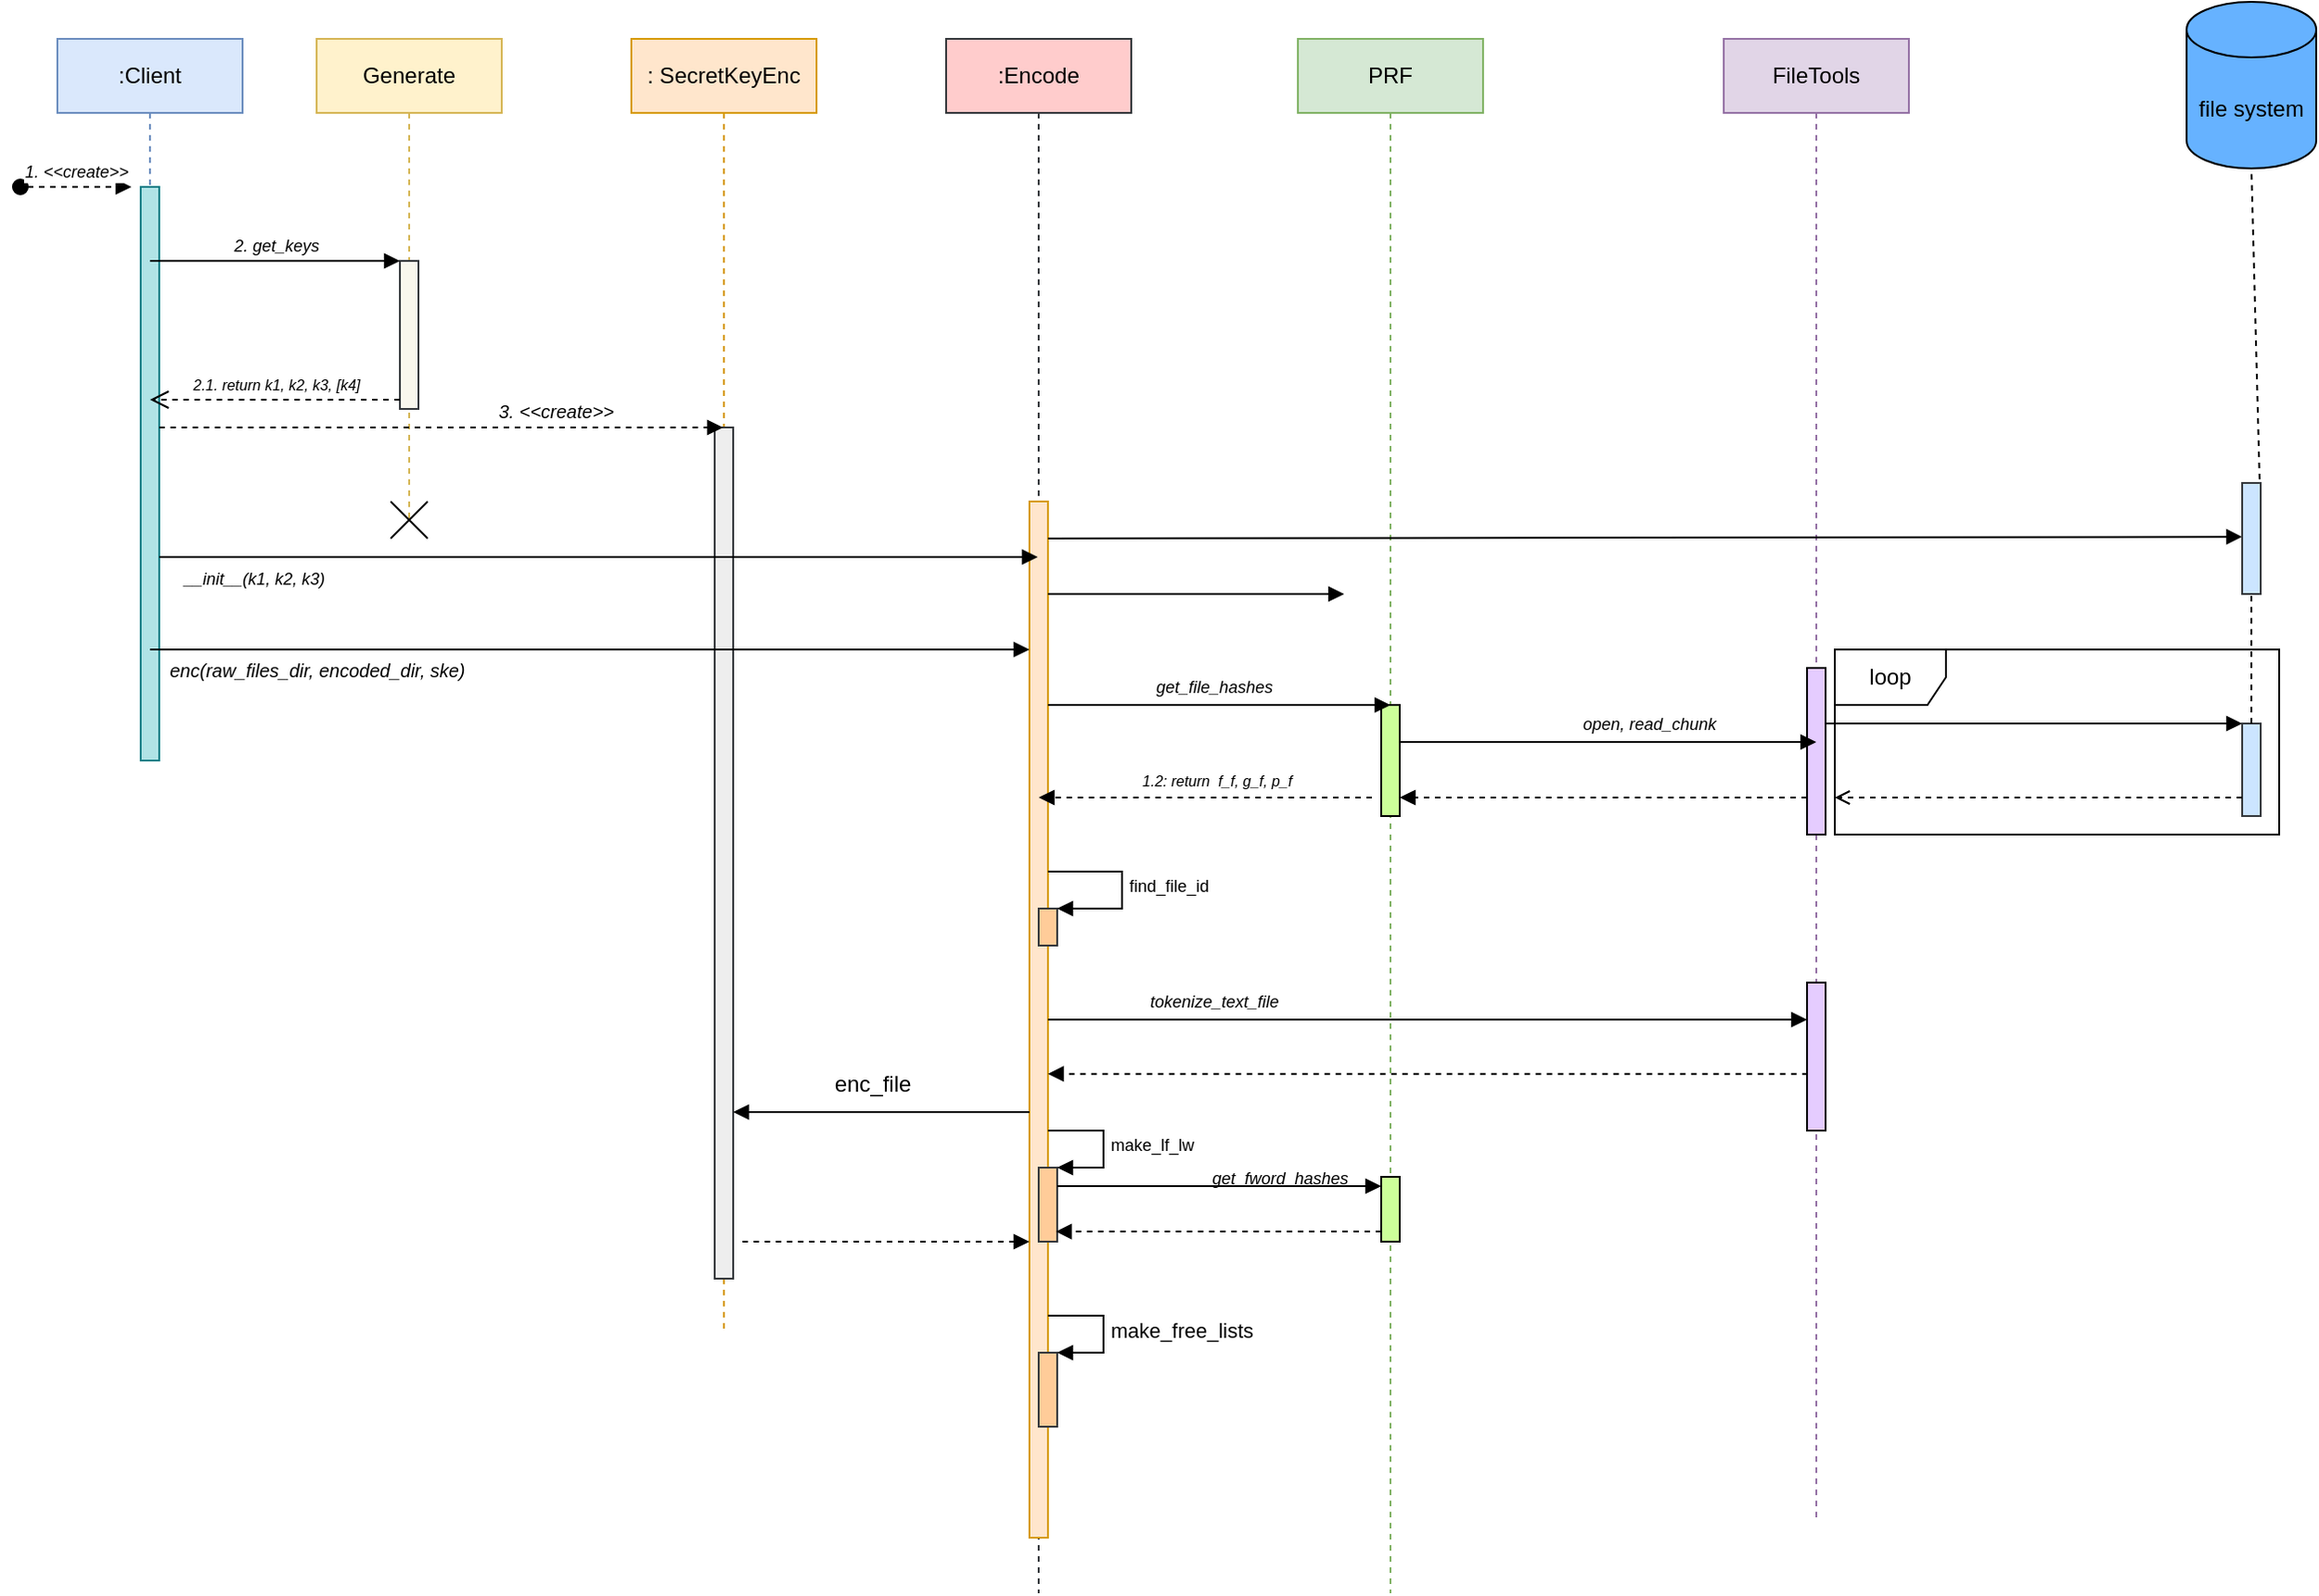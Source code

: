 <mxfile pages="2">
    <diagram id="j_QFnlxjq66Pkcmux0C3" name="encode_SEQUENCE_DIAGRAM">
        <mxGraphModel dx="1076" dy="792" grid="1" gridSize="10" guides="1" tooltips="1" connect="1" arrows="0" fold="1" page="1" pageScale="1" pageWidth="2336" pageHeight="1654" math="0" shadow="0">
            <root>
                <mxCell id="0"/>
                <mxCell id="1" parent="0"/>
                <mxCell id="UXQ8bKzmEw8VLaXMcd9I-1" value="loop" style="shape=umlFrame;whiteSpace=wrap;html=1;" parent="1" vertex="1">
                    <mxGeometry x="1000" y="410" width="240" height="100" as="geometry"/>
                </mxCell>
                <mxCell id="I8YVlJn-_nT1f_S0fezD-1" value=":Client" style="shape=umlLifeline;perimeter=lifelinePerimeter;whiteSpace=wrap;html=1;container=1;dropTarget=0;collapsible=0;recursiveResize=0;outlineConnect=0;portConstraint=eastwest;newEdgeStyle={&quot;edgeStyle&quot;:&quot;elbowEdgeStyle&quot;,&quot;elbow&quot;:&quot;vertical&quot;,&quot;curved&quot;:0,&quot;rounded&quot;:0};fillColor=#dae8fc;strokeColor=#6c8ebf;" parent="1" vertex="1">
                    <mxGeometry x="40" y="80" width="100" height="390" as="geometry"/>
                </mxCell>
                <mxCell id="I8YVlJn-_nT1f_S0fezD-5" value="&lt;i&gt;&lt;font style=&quot;font-size: 9px;&quot;&gt;1. &amp;lt;&amp;lt;create&amp;gt;&amp;gt;&lt;/font&gt;&lt;/i&gt;" style="html=1;verticalAlign=bottom;startArrow=oval;endArrow=block;startSize=8;edgeStyle=elbowEdgeStyle;elbow=vertical;curved=0;rounded=0;dashed=1;" parent="I8YVlJn-_nT1f_S0fezD-1" edge="1">
                    <mxGeometry relative="1" as="geometry">
                        <mxPoint x="-20" y="80" as="sourcePoint"/>
                        <mxPoint x="40" y="80.143" as="targetPoint"/>
                    </mxGeometry>
                </mxCell>
                <mxCell id="I8YVlJn-_nT1f_S0fezD-6" value="" style="html=1;points=[];perimeter=orthogonalPerimeter;outlineConnect=0;targetShapes=umlLifeline;portConstraint=eastwest;newEdgeStyle={&quot;edgeStyle&quot;:&quot;elbowEdgeStyle&quot;,&quot;elbow&quot;:&quot;vertical&quot;,&quot;curved&quot;:0,&quot;rounded&quot;:0};fillColor=#b0e3e6;strokeColor=#0e8088;" parent="I8YVlJn-_nT1f_S0fezD-1" vertex="1">
                    <mxGeometry x="45" y="80" width="10" height="310" as="geometry"/>
                </mxCell>
                <mxCell id="I8YVlJn-_nT1f_S0fezD-11" value="Generate" style="shape=umlLifeline;perimeter=lifelinePerimeter;whiteSpace=wrap;html=1;container=1;dropTarget=0;collapsible=0;recursiveResize=0;outlineConnect=0;portConstraint=eastwest;newEdgeStyle={&quot;edgeStyle&quot;:&quot;elbowEdgeStyle&quot;,&quot;elbow&quot;:&quot;vertical&quot;,&quot;curved&quot;:0,&quot;rounded&quot;:0};fillColor=#fff2cc;strokeColor=#d6b656;" parent="1" vertex="1">
                    <mxGeometry x="180" y="80" width="100" height="260" as="geometry"/>
                </mxCell>
                <mxCell id="I8YVlJn-_nT1f_S0fezD-16" value="" style="html=1;points=[];perimeter=orthogonalPerimeter;outlineConnect=0;targetShapes=umlLifeline;portConstraint=eastwest;newEdgeStyle={&quot;edgeStyle&quot;:&quot;elbowEdgeStyle&quot;,&quot;elbow&quot;:&quot;vertical&quot;,&quot;curved&quot;:0,&quot;rounded&quot;:0};fillColor=#f9f7ed;strokeColor=#36393d;" parent="I8YVlJn-_nT1f_S0fezD-11" vertex="1">
                    <mxGeometry x="45" y="120" width="10" height="80" as="geometry"/>
                </mxCell>
                <mxCell id="I8YVlJn-_nT1f_S0fezD-17" value="&lt;font style=&quot;font-size: 9px;&quot;&gt;&lt;i&gt;2. get_keys&lt;/i&gt;&lt;/font&gt;" style="html=1;verticalAlign=bottom;endArrow=block;edgeStyle=elbowEdgeStyle;elbow=vertical;curved=0;rounded=0;" parent="1" target="I8YVlJn-_nT1f_S0fezD-16" edge="1">
                    <mxGeometry relative="1" as="geometry">
                        <mxPoint x="90" y="200" as="sourcePoint"/>
                    </mxGeometry>
                </mxCell>
                <mxCell id="I8YVlJn-_nT1f_S0fezD-18" value="&lt;i&gt;&lt;font style=&quot;font-size: 8px;&quot;&gt;2.1. return k1, k2, k3, [k4]&lt;/font&gt;&lt;/i&gt;" style="html=1;verticalAlign=bottom;endArrow=open;dashed=1;endSize=8;edgeStyle=elbowEdgeStyle;elbow=vertical;curved=0;rounded=0;" parent="1" source="I8YVlJn-_nT1f_S0fezD-16" edge="1">
                    <mxGeometry relative="1" as="geometry">
                        <mxPoint x="90" y="275" as="targetPoint"/>
                        <Array as="points">
                            <mxPoint x="100" y="275"/>
                        </Array>
                    </mxGeometry>
                </mxCell>
                <mxCell id="I8YVlJn-_nT1f_S0fezD-20" value="&lt;font style=&quot;font-size: 12px;&quot;&gt;: SecretKeyEnc&lt;/font&gt;" style="shape=umlLifeline;perimeter=lifelinePerimeter;whiteSpace=wrap;html=1;container=1;dropTarget=0;collapsible=0;recursiveResize=0;outlineConnect=0;portConstraint=eastwest;newEdgeStyle={&quot;edgeStyle&quot;:&quot;elbowEdgeStyle&quot;,&quot;elbow&quot;:&quot;vertical&quot;,&quot;curved&quot;:0,&quot;rounded&quot;:0};fillColor=#ffe6cc;strokeColor=#d79b00;" parent="1" vertex="1">
                    <mxGeometry x="350" y="80" width="100" height="700" as="geometry"/>
                </mxCell>
                <mxCell id="I8YVlJn-_nT1f_S0fezD-21" value="" style="html=1;points=[];perimeter=orthogonalPerimeter;outlineConnect=0;targetShapes=umlLifeline;portConstraint=eastwest;newEdgeStyle={&quot;edgeStyle&quot;:&quot;elbowEdgeStyle&quot;,&quot;elbow&quot;:&quot;vertical&quot;,&quot;curved&quot;:0,&quot;rounded&quot;:0};fillColor=#eeeeee;strokeColor=#36393d;" parent="I8YVlJn-_nT1f_S0fezD-20" vertex="1">
                    <mxGeometry x="45" y="210" width="10" height="460" as="geometry"/>
                </mxCell>
                <mxCell id="I8YVlJn-_nT1f_S0fezD-23" value="&lt;font size=&quot;1&quot;&gt;&lt;i&gt;3. &amp;lt;&amp;lt;create&amp;gt;&amp;gt;&lt;/i&gt;&lt;/font&gt;" style="html=1;verticalAlign=bottom;endArrow=block;edgeStyle=elbowEdgeStyle;elbow=vertical;curved=0;rounded=0;dashed=1;" parent="1" source="I8YVlJn-_nT1f_S0fezD-6" target="I8YVlJn-_nT1f_S0fezD-20" edge="1">
                    <mxGeometry x="0.403" width="80" relative="1" as="geometry">
                        <mxPoint x="100" y="290" as="sourcePoint"/>
                        <mxPoint x="180" y="290" as="targetPoint"/>
                        <Array as="points">
                            <mxPoint x="100" y="290"/>
                        </Array>
                        <mxPoint as="offset"/>
                    </mxGeometry>
                </mxCell>
                <mxCell id="I8YVlJn-_nT1f_S0fezD-24" value=":Encode" style="shape=umlLifeline;perimeter=lifelinePerimeter;whiteSpace=wrap;html=1;container=1;dropTarget=0;collapsible=0;recursiveResize=0;outlineConnect=0;portConstraint=eastwest;newEdgeStyle={&quot;edgeStyle&quot;:&quot;elbowEdgeStyle&quot;,&quot;elbow&quot;:&quot;vertical&quot;,&quot;curved&quot;:0,&quot;rounded&quot;:0};fillColor=#FFCCCC;strokeColor=#36393d;" parent="1" vertex="1">
                    <mxGeometry x="520" y="80" width="100" height="840" as="geometry"/>
                </mxCell>
                <mxCell id="I8YVlJn-_nT1f_S0fezD-27" value="" style="html=1;points=[];perimeter=orthogonalPerimeter;outlineConnect=0;targetShapes=umlLifeline;portConstraint=eastwest;newEdgeStyle={&quot;edgeStyle&quot;:&quot;elbowEdgeStyle&quot;,&quot;elbow&quot;:&quot;vertical&quot;,&quot;curved&quot;:0,&quot;rounded&quot;:0};fillColor=#ffe6cc;strokeColor=#d79b00;" parent="I8YVlJn-_nT1f_S0fezD-24" vertex="1">
                    <mxGeometry x="45" y="250" width="10" height="560" as="geometry"/>
                </mxCell>
                <mxCell id="I8YVlJn-_nT1f_S0fezD-25" value="&lt;i&gt;&lt;font style=&quot;font-size: 9px;&quot;&gt;__init__(k1, k2, k3)&lt;/font&gt;&lt;/i&gt;" style="html=1;verticalAlign=bottom;endArrow=block;edgeStyle=elbowEdgeStyle;elbow=vertical;curved=0;rounded=0;" parent="1" source="I8YVlJn-_nT1f_S0fezD-6" target="I8YVlJn-_nT1f_S0fezD-24" edge="1">
                    <mxGeometry x="-0.787" y="-20" width="80" relative="1" as="geometry">
                        <mxPoint x="100" y="440" as="sourcePoint"/>
                        <mxPoint x="180" y="440" as="targetPoint"/>
                        <Array as="points">
                            <mxPoint x="210" y="360"/>
                        </Array>
                        <mxPoint as="offset"/>
                    </mxGeometry>
                </mxCell>
                <mxCell id="I8YVlJn-_nT1f_S0fezD-12" value="" style="shape=umlDestroy;dashed=0;targetShapes=umlLifeline;" parent="1" vertex="1">
                    <mxGeometry x="220" y="330" width="20" height="20" as="geometry"/>
                </mxCell>
                <mxCell id="I8YVlJn-_nT1f_S0fezD-28" value="&lt;font size=&quot;1&quot;&gt;&lt;i&gt;enc(raw_files_dir, encoded_dir, ske)&lt;/i&gt;&lt;/font&gt;" style="html=1;verticalAlign=bottom;endArrow=block;edgeStyle=elbowEdgeStyle;elbow=vertical;curved=0;rounded=0;" parent="1" edge="1">
                    <mxGeometry x="-0.621" y="-20" width="80" relative="1" as="geometry">
                        <mxPoint x="90" y="410" as="sourcePoint"/>
                        <mxPoint x="565" y="410" as="targetPoint"/>
                        <Array as="points">
                            <mxPoint x="205" y="410"/>
                        </Array>
                        <mxPoint as="offset"/>
                    </mxGeometry>
                </mxCell>
                <mxCell id="I8YVlJn-_nT1f_S0fezD-29" value="FileTools" style="shape=umlLifeline;perimeter=lifelinePerimeter;whiteSpace=wrap;html=1;container=1;dropTarget=0;collapsible=0;recursiveResize=0;outlineConnect=0;portConstraint=eastwest;newEdgeStyle={&quot;edgeStyle&quot;:&quot;elbowEdgeStyle&quot;,&quot;elbow&quot;:&quot;vertical&quot;,&quot;curved&quot;:0,&quot;rounded&quot;:0};fillColor=#e1d5e7;strokeColor=#9673a6;" parent="1" vertex="1">
                    <mxGeometry x="940" y="80" width="100" height="800" as="geometry"/>
                </mxCell>
                <mxCell id="I8YVlJn-_nT1f_S0fezD-30" value="" style="html=1;points=[];perimeter=orthogonalPerimeter;outlineConnect=0;targetShapes=umlLifeline;portConstraint=eastwest;newEdgeStyle={&quot;edgeStyle&quot;:&quot;elbowEdgeStyle&quot;,&quot;elbow&quot;:&quot;vertical&quot;,&quot;curved&quot;:0,&quot;rounded&quot;:0};fillColor=#E5CCFF;" parent="I8YVlJn-_nT1f_S0fezD-29" vertex="1">
                    <mxGeometry x="45" y="340" width="10" height="90" as="geometry"/>
                </mxCell>
                <mxCell id="I8YVlJn-_nT1f_S0fezD-31" value="PRF" style="shape=umlLifeline;perimeter=lifelinePerimeter;whiteSpace=wrap;html=1;container=1;dropTarget=0;collapsible=0;recursiveResize=0;outlineConnect=0;portConstraint=eastwest;newEdgeStyle={&quot;edgeStyle&quot;:&quot;elbowEdgeStyle&quot;,&quot;elbow&quot;:&quot;vertical&quot;,&quot;curved&quot;:0,&quot;rounded&quot;:0};fillColor=#d5e8d4;strokeColor=#82b366;" parent="1" vertex="1">
                    <mxGeometry x="710" y="80" width="100" height="840" as="geometry"/>
                </mxCell>
                <mxCell id="I8YVlJn-_nT1f_S0fezD-32" value="" style="html=1;points=[];perimeter=orthogonalPerimeter;outlineConnect=0;targetShapes=umlLifeline;portConstraint=eastwest;newEdgeStyle={&quot;edgeStyle&quot;:&quot;elbowEdgeStyle&quot;,&quot;elbow&quot;:&quot;vertical&quot;,&quot;curved&quot;:0,&quot;rounded&quot;:0};fillColor=#CCFF99;" parent="I8YVlJn-_nT1f_S0fezD-31" vertex="1">
                    <mxGeometry x="45" y="360" width="10" height="60" as="geometry"/>
                </mxCell>
                <mxCell id="fRWRyWQBtPgUFVn23K5p-2" value="" style="html=1;verticalAlign=bottom;labelBackgroundColor=none;endArrow=block;endFill=1;entryX=0.5;entryY=0;entryDx=0;entryDy=0;entryPerimeter=0;" parent="1" source="I8YVlJn-_nT1f_S0fezD-27" target="I8YVlJn-_nT1f_S0fezD-32" edge="1">
                    <mxGeometry width="160" relative="1" as="geometry">
                        <mxPoint x="580" y="440" as="sourcePoint"/>
                        <mxPoint x="740" y="440" as="targetPoint"/>
                        <Array as="points">
                            <mxPoint x="590" y="440"/>
                            <mxPoint x="740" y="440"/>
                        </Array>
                    </mxGeometry>
                </mxCell>
                <mxCell id="fRWRyWQBtPgUFVn23K5p-5" value="get_file_hashes" style="text;align=center;verticalAlign=middle;dashed=0;fontSize=9;fontStyle=2" parent="1" vertex="1">
                    <mxGeometry x="595" y="410" width="140" height="40" as="geometry"/>
                </mxCell>
                <mxCell id="fRWRyWQBtPgUFVn23K5p-6" value="" style="html=1;points=[];perimeter=orthogonalPerimeter;fontSize=9;fillColor=#ffcc99;strokeColor=#36393d;" parent="1" vertex="1">
                    <mxGeometry x="570" y="550" width="10" height="20" as="geometry"/>
                </mxCell>
                <mxCell id="fRWRyWQBtPgUFVn23K5p-7" value="find_file_id" style="edgeStyle=orthogonalEdgeStyle;html=1;align=left;spacingLeft=2;endArrow=block;rounded=0;entryX=1;entryY=0;fontSize=9;" parent="1" source="I8YVlJn-_nT1f_S0fezD-27" target="fRWRyWQBtPgUFVn23K5p-6" edge="1">
                    <mxGeometry relative="1" as="geometry">
                        <mxPoint x="580" y="530" as="sourcePoint"/>
                        <Array as="points">
                            <mxPoint x="615" y="530"/>
                            <mxPoint x="615" y="550"/>
                        </Array>
                    </mxGeometry>
                </mxCell>
                <mxCell id="fRWRyWQBtPgUFVn23K5p-9" value="" style="html=1;points=[];perimeter=orthogonalPerimeter;fontSize=9;fillColor=#ffcc99;strokeColor=#36393d;" parent="1" vertex="1">
                    <mxGeometry x="570" y="690" width="10" height="40" as="geometry"/>
                </mxCell>
                <mxCell id="fRWRyWQBtPgUFVn23K5p-10" value="make_lf_lw" style="edgeStyle=orthogonalEdgeStyle;html=1;align=left;spacingLeft=2;endArrow=block;rounded=0;entryX=1;entryY=0;fontSize=9;" parent="1" target="fRWRyWQBtPgUFVn23K5p-9" edge="1">
                    <mxGeometry relative="1" as="geometry">
                        <mxPoint x="575" y="670" as="sourcePoint"/>
                        <Array as="points">
                            <mxPoint x="605" y="670"/>
                        </Array>
                    </mxGeometry>
                </mxCell>
                <mxCell id="UXQ8bKzmEw8VLaXMcd9I-2" value="&lt;font style=&quot;font-size: 12px;&quot;&gt;file system&lt;/font&gt;" style="shape=cylinder3;whiteSpace=wrap;html=1;boundedLbl=1;backgroundOutline=1;size=15;fillColor=#66B2FF;" parent="1" vertex="1">
                    <mxGeometry x="1190" y="60" width="70" height="90" as="geometry"/>
                </mxCell>
                <mxCell id="UXQ8bKzmEw8VLaXMcd9I-3" value="" style="html=1;verticalAlign=bottom;labelBackgroundColor=none;endArrow=block;endFill=1;" parent="1" source="I8YVlJn-_nT1f_S0fezD-30" edge="1">
                    <mxGeometry width="160" relative="1" as="geometry">
                        <mxPoint x="1000" y="450" as="sourcePoint"/>
                        <mxPoint x="1220" y="450" as="targetPoint"/>
                    </mxGeometry>
                </mxCell>
                <mxCell id="UXQ8bKzmEw8VLaXMcd9I-5" value="" style="endArrow=none;dashed=1;html=1;fontSize=12;entryX=0.5;entryY=1;entryDx=0;entryDy=0;entryPerimeter=0;exitX=0.942;exitY=-0.033;exitDx=0;exitDy=0;exitPerimeter=0;startArrow=none;" parent="1" source="5Y4sexQ9BCHgkgQQ5pdm-4" target="UXQ8bKzmEw8VLaXMcd9I-2" edge="1">
                    <mxGeometry width="50" height="50" relative="1" as="geometry">
                        <mxPoint x="1226.4" y="336.71" as="sourcePoint"/>
                        <mxPoint x="970" y="250" as="targetPoint"/>
                        <Array as="points"/>
                    </mxGeometry>
                </mxCell>
                <mxCell id="UXQ8bKzmEw8VLaXMcd9I-7" value="" style="html=1;points=[];perimeter=orthogonalPerimeter;outlineConnect=0;targetShapes=umlLifeline;portConstraint=eastwest;newEdgeStyle={&quot;edgeStyle&quot;:&quot;elbowEdgeStyle&quot;,&quot;elbow&quot;:&quot;vertical&quot;,&quot;curved&quot;:0,&quot;rounded&quot;:0};fillColor=#cce5ff;strokeColor=#36393d;" parent="1" vertex="1">
                    <mxGeometry x="1220" y="450" width="10" height="50" as="geometry"/>
                </mxCell>
                <mxCell id="UXQ8bKzmEw8VLaXMcd9I-9" value="" style="html=1;verticalAlign=bottom;labelBackgroundColor=none;endArrow=open;endFill=0;dashed=1;fontSize=12;" parent="1" source="UXQ8bKzmEw8VLaXMcd9I-7" edge="1">
                    <mxGeometry width="160" relative="1" as="geometry">
                        <mxPoint x="1160" y="490" as="sourcePoint"/>
                        <mxPoint x="1000" y="490" as="targetPoint"/>
                    </mxGeometry>
                </mxCell>
                <mxCell id="UXQ8bKzmEw8VLaXMcd9I-10" value="" style="html=1;verticalAlign=bottom;labelBackgroundColor=none;endArrow=block;endFill=1;" parent="1" edge="1">
                    <mxGeometry width="160" relative="1" as="geometry">
                        <mxPoint x="765" y="460" as="sourcePoint"/>
                        <mxPoint x="990" y="460" as="targetPoint"/>
                    </mxGeometry>
                </mxCell>
                <mxCell id="UXQ8bKzmEw8VLaXMcd9I-11" value="open, read_chunk" style="text;align=center;verticalAlign=middle;dashed=0;fontSize=9;fontStyle=2" parent="1" vertex="1">
                    <mxGeometry x="830" y="430" width="140" height="40" as="geometry"/>
                </mxCell>
                <mxCell id="UXQ8bKzmEw8VLaXMcd9I-12" value="" style="html=1;points=[];perimeter=orthogonalPerimeter;fontSize=12;fillColor=#E5CCFF;" parent="1" vertex="1">
                    <mxGeometry x="985" y="590" width="10" height="80" as="geometry"/>
                </mxCell>
                <mxCell id="UXQ8bKzmEw8VLaXMcd9I-13" value="" style="html=1;verticalAlign=bottom;labelBackgroundColor=none;endArrow=block;endFill=1;" parent="1" target="UXQ8bKzmEw8VLaXMcd9I-12" edge="1">
                    <mxGeometry width="160" relative="1" as="geometry">
                        <mxPoint x="575" y="610" as="sourcePoint"/>
                        <mxPoint x="755" y="610" as="targetPoint"/>
                    </mxGeometry>
                </mxCell>
                <mxCell id="UXQ8bKzmEw8VLaXMcd9I-14" value="tokenize_text_file" style="text;align=center;verticalAlign=middle;dashed=0;fontSize=9;fontStyle=2" parent="1" vertex="1">
                    <mxGeometry x="595" y="580" width="140" height="40" as="geometry"/>
                </mxCell>
                <mxCell id="UXQ8bKzmEw8VLaXMcd9I-15" value="" style="html=1;verticalAlign=bottom;labelBackgroundColor=none;endArrow=block;endFill=1;dashed=1;fontSize=12;" parent="1" source="I8YVlJn-_nT1f_S0fezD-30" edge="1">
                    <mxGeometry width="160" relative="1" as="geometry">
                        <mxPoint x="980" y="490" as="sourcePoint"/>
                        <mxPoint x="765" y="490" as="targetPoint"/>
                    </mxGeometry>
                </mxCell>
                <mxCell id="UXQ8bKzmEw8VLaXMcd9I-17" value="" style="html=1;verticalAlign=bottom;labelBackgroundColor=none;endArrow=block;endFill=1;dashed=1;fontSize=12;" parent="1" edge="1">
                    <mxGeometry width="160" relative="1" as="geometry">
                        <mxPoint x="750" y="490" as="sourcePoint"/>
                        <mxPoint x="570" y="490" as="targetPoint"/>
                    </mxGeometry>
                </mxCell>
                <mxCell id="UXQ8bKzmEw8VLaXMcd9I-18" value="&lt;i style=&quot;border-color: var(--border-color); font-size: 11px;&quot;&gt;&lt;font style=&quot;border-color: var(--border-color); font-size: 8px;&quot;&gt;1.2: return&amp;nbsp; f_f, g_f, p_f&lt;/font&gt;&lt;/i&gt;" style="edgeLabel;html=1;align=center;verticalAlign=middle;resizable=0;points=[];fontSize=12;" parent="UXQ8bKzmEw8VLaXMcd9I-17" vertex="1" connectable="0">
                    <mxGeometry x="0.085" y="-1" relative="1" as="geometry">
                        <mxPoint x="13" y="-9" as="offset"/>
                    </mxGeometry>
                </mxCell>
                <mxCell id="UXQ8bKzmEw8VLaXMcd9I-20" value="" style="html=1;verticalAlign=bottom;labelBackgroundColor=none;endArrow=block;endFill=1;dashed=1;fontSize=12;exitX=0.036;exitY=0.617;exitDx=0;exitDy=0;exitPerimeter=0;" parent="1" source="UXQ8bKzmEw8VLaXMcd9I-12" target="I8YVlJn-_nT1f_S0fezD-27" edge="1">
                    <mxGeometry width="160" relative="1" as="geometry">
                        <mxPoint x="880" y="630" as="sourcePoint"/>
                        <mxPoint x="580" y="639" as="targetPoint"/>
                    </mxGeometry>
                </mxCell>
                <mxCell id="UXQ8bKzmEw8VLaXMcd9I-21" value="" style="html=1;verticalAlign=bottom;labelBackgroundColor=none;endArrow=block;endFill=1;fontSize=12;" parent="1" source="I8YVlJn-_nT1f_S0fezD-27" target="I8YVlJn-_nT1f_S0fezD-21" edge="1">
                    <mxGeometry width="160" relative="1" as="geometry">
                        <mxPoint x="560" y="700" as="sourcePoint"/>
                        <mxPoint x="410" y="700" as="targetPoint"/>
                        <Array as="points">
                            <mxPoint x="480" y="660"/>
                        </Array>
                    </mxGeometry>
                </mxCell>
                <mxCell id="UXQ8bKzmEw8VLaXMcd9I-22" value="" style="html=1;verticalAlign=bottom;labelBackgroundColor=none;endArrow=block;endFill=1;dashed=1;fontSize=12;" parent="1" target="I8YVlJn-_nT1f_S0fezD-27" edge="1">
                    <mxGeometry width="160" relative="1" as="geometry">
                        <mxPoint x="410" y="730" as="sourcePoint"/>
                        <mxPoint x="560" y="730" as="targetPoint"/>
                    </mxGeometry>
                </mxCell>
                <mxCell id="UXQ8bKzmEw8VLaXMcd9I-23" value="enc_file" style="text;html=1;align=center;verticalAlign=middle;resizable=0;points=[];autosize=1;strokeColor=none;fillColor=none;fontSize=12;" parent="1" vertex="1">
                    <mxGeometry x="450" y="630" width="60" height="30" as="geometry"/>
                </mxCell>
                <mxCell id="UXQ8bKzmEw8VLaXMcd9I-24" value="" style="html=1;points=[];perimeter=orthogonalPerimeter;outlineConnect=0;targetShapes=umlLifeline;portConstraint=eastwest;newEdgeStyle={&quot;edgeStyle&quot;:&quot;elbowEdgeStyle&quot;,&quot;elbow&quot;:&quot;vertical&quot;,&quot;curved&quot;:0,&quot;rounded&quot;:0};fillColor=#CCFF99;" parent="1" vertex="1">
                    <mxGeometry x="755" y="695" width="10" height="35" as="geometry"/>
                </mxCell>
                <mxCell id="UXQ8bKzmEw8VLaXMcd9I-25" value="" style="html=1;verticalAlign=bottom;labelBackgroundColor=none;endArrow=block;endFill=1;fontSize=12;" parent="1" target="UXQ8bKzmEw8VLaXMcd9I-24" edge="1">
                    <mxGeometry width="160" relative="1" as="geometry">
                        <mxPoint x="580" y="700" as="sourcePoint"/>
                        <mxPoint x="750" y="700" as="targetPoint"/>
                    </mxGeometry>
                </mxCell>
                <mxCell id="UXQ8bKzmEw8VLaXMcd9I-26" value="" style="html=1;verticalAlign=bottom;labelBackgroundColor=none;endArrow=block;endFill=1;dashed=1;fontSize=12;entryX=0.926;entryY=0.863;entryDx=0;entryDy=0;entryPerimeter=0;" parent="1" source="UXQ8bKzmEw8VLaXMcd9I-24" target="fRWRyWQBtPgUFVn23K5p-9" edge="1">
                    <mxGeometry width="160" relative="1" as="geometry">
                        <mxPoint x="750" y="725" as="sourcePoint"/>
                        <mxPoint x="585" y="724.52" as="targetPoint"/>
                    </mxGeometry>
                </mxCell>
                <mxCell id="UXQ8bKzmEw8VLaXMcd9I-27" value="&lt;span style=&quot;font-size: 9px; font-style: italic;&quot;&gt;get_fword_hashes&lt;/span&gt;" style="text;html=1;align=center;verticalAlign=middle;resizable=0;points=[];autosize=1;strokeColor=none;fillColor=none;fontSize=12;" parent="1" vertex="1">
                    <mxGeometry x="650" y="680" width="100" height="30" as="geometry"/>
                </mxCell>
                <mxCell id="5Y4sexQ9BCHgkgQQ5pdm-2" value="" style="html=1;verticalAlign=bottom;labelBackgroundColor=none;endArrow=block;endFill=1;fontSize=12;" parent="1" edge="1">
                    <mxGeometry width="160" relative="1" as="geometry">
                        <mxPoint x="575" y="380" as="sourcePoint"/>
                        <mxPoint x="735" y="380" as="targetPoint"/>
                    </mxGeometry>
                </mxCell>
                <mxCell id="5Y4sexQ9BCHgkgQQ5pdm-3" value="" style="html=1;verticalAlign=bottom;labelBackgroundColor=none;endArrow=block;endFill=1;fontSize=12;entryX=-0.001;entryY=0.485;entryDx=0;entryDy=0;entryPerimeter=0;" parent="1" target="5Y4sexQ9BCHgkgQQ5pdm-4" edge="1">
                    <mxGeometry width="160" relative="1" as="geometry">
                        <mxPoint x="575" y="350" as="sourcePoint"/>
                        <mxPoint x="1210" y="350" as="targetPoint"/>
                    </mxGeometry>
                </mxCell>
                <mxCell id="5Y4sexQ9BCHgkgQQ5pdm-5" value="" style="endArrow=none;dashed=1;html=1;fontSize=12;entryX=0.5;entryY=1;entryDx=0;entryDy=0;entryPerimeter=0;" parent="1" source="UXQ8bKzmEw8VLaXMcd9I-7" target="5Y4sexQ9BCHgkgQQ5pdm-4" edge="1">
                    <mxGeometry width="50" height="50" relative="1" as="geometry">
                        <mxPoint x="1226.08" y="406.7" as="sourcePoint"/>
                        <mxPoint x="1225.0" y="150" as="targetPoint"/>
                        <Array as="points"/>
                    </mxGeometry>
                </mxCell>
                <mxCell id="5Y4sexQ9BCHgkgQQ5pdm-4" value="" style="html=1;points=[];perimeter=orthogonalPerimeter;fontSize=12;fillColor=#cce5ff;strokeColor=#36393d;" parent="1" vertex="1">
                    <mxGeometry x="1220" y="320" width="10" height="60" as="geometry"/>
                </mxCell>
                <mxCell id="2" value="" style="html=1;points=[];perimeter=orthogonalPerimeter;fillColor=#ffcc99;strokeColor=#36393d;" parent="1" vertex="1">
                    <mxGeometry x="570" y="790" width="10" height="40" as="geometry"/>
                </mxCell>
                <mxCell id="3" value="make_free_lists" style="edgeStyle=orthogonalEdgeStyle;html=1;align=left;spacingLeft=2;endArrow=block;rounded=0;entryX=1;entryY=0;" parent="1" target="2" edge="1">
                    <mxGeometry relative="1" as="geometry">
                        <mxPoint x="575" y="770" as="sourcePoint"/>
                        <Array as="points">
                            <mxPoint x="605" y="770"/>
                        </Array>
                    </mxGeometry>
                </mxCell>
            </root>
        </mxGraphModel>
    </diagram>
    <diagram id="Vvim7C4IXIFKJzJEcARx" name="make_lists_FLOWCHART">
        <mxGraphModel dx="1177" dy="792" grid="1" gridSize="10" guides="1" tooltips="1" connect="1" arrows="1" fold="1" page="1" pageScale="1" pageWidth="1200" pageHeight="1600" math="0" shadow="0">
            <root>
                <mxCell id="0"/>
                <mxCell id="1" parent="0"/>
                <mxCell id="3_6TO_UbCTpsJgmlknuo-1" value="" style="edgeStyle=none;html=1;fontFamily=Courier New;" parent="1" source="cF-iXFEqOOgUbIHLr9CE-1" target="cF-iXFEqOOgUbIHLr9CE-41" edge="1">
                    <mxGeometry relative="1" as="geometry"/>
                </mxCell>
                <mxCell id="cF-iXFEqOOgUbIHLr9CE-1" value="Enter" style="ellipse;whiteSpace=wrap;fillColor=#f5f5f5;strokeColor=#666666;fontFamily=Courier New;fontSize=11;fontColor=#333333;" parent="1" vertex="1">
                    <mxGeometry x="570" y="50" width="80" height="80" as="geometry"/>
                </mxCell>
                <mxCell id="cF-iXFEqOOgUbIHLr9CE-15" value="" style="edgeStyle=none;fillColor=#ffe6cc;strokeColor=#000000;fontFamily=Courier New;fontSize=11;exitX=0.5;exitY=1;exitDx=0;exitDy=0;" parent="1" source="cF-iXFEqOOgUbIHLr9CE-38" target="cF-iXFEqOOgUbIHLr9CE-6" edge="1">
                    <mxGeometry relative="1" as="geometry">
                        <mxPoint x="610" y="360" as="sourcePoint"/>
                    </mxGeometry>
                </mxCell>
                <mxCell id="cF-iXFEqOOgUbIHLr9CE-20" value="" style="edgeStyle=none;entryX=0.484;entryY=-0.023;entryDx=0;entryDy=0;fillColor=#ffe6cc;strokeColor=#000000;fontFamily=Courier New;fontSize=11;entryPerimeter=0;" parent="1" source="cF-iXFEqOOgUbIHLr9CE-6" target="cF-iXFEqOOgUbIHLr9CE-9" edge="1">
                    <mxGeometry relative="1" as="geometry">
                        <mxPoint x="430" y="570" as="targetPoint"/>
                        <Array as="points">
                            <mxPoint x="430" y="535"/>
                        </Array>
                    </mxGeometry>
                </mxCell>
                <mxCell id="cF-iXFEqOOgUbIHLr9CE-24" value="" style="edgeStyle=none;entryX=0.5;entryY=0;entryDx=0;entryDy=0;fillColor=#ffe6cc;strokeColor=#000000;fontFamily=Courier New;fontSize=11;" parent="1" source="cF-iXFEqOOgUbIHLr9CE-6" target="cF-iXFEqOOgUbIHLr9CE-8" edge="1">
                    <mxGeometry relative="1" as="geometry">
                        <mxPoint x="790" y="560" as="targetPoint"/>
                        <Array as="points">
                            <mxPoint x="790" y="535"/>
                        </Array>
                    </mxGeometry>
                </mxCell>
                <mxCell id="cF-iXFEqOOgUbIHLr9CE-29" value="" style="edgeStyle=none;fillColor=#ffe6cc;strokeColor=#000000;fontFamily=Courier New;fontSize=11;" parent="1" source="cF-iXFEqOOgUbIHLr9CE-7" target="cF-iXFEqOOgUbIHLr9CE-10" edge="1">
                    <mxGeometry relative="1" as="geometry"/>
                </mxCell>
                <mxCell id="cF-iXFEqOOgUbIHLr9CE-7" value="" style="rounded=1;whiteSpace=wrap;fillColor=#ffe6cc;strokeColor=#d79b00;fontFamily=Courier New;fontSize=11;fontColor=#666600;" parent="1" vertex="1">
                    <mxGeometry x="535" y="660" width="150" height="80" as="geometry"/>
                </mxCell>
                <mxCell id="cF-iXFEqOOgUbIHLr9CE-8" value="" style="rounded=1;whiteSpace=wrap;fillColor=#ffe6cc;strokeColor=#d79b00;fontFamily=Courier New;fontSize=11;fontColor=#3399FF;" parent="1" vertex="1">
                    <mxGeometry x="720" y="590" width="140" height="60" as="geometry"/>
                </mxCell>
                <mxCell id="cF-iXFEqOOgUbIHLr9CE-27" value="" style="edgeStyle=none;entryX=0;entryY=0.5;entryDx=0;entryDy=0;fillColor=#ffe6cc;strokeColor=#000000;fontFamily=Courier New;fontSize=11;" parent="1" source="cF-iXFEqOOgUbIHLr9CE-9" target="cF-iXFEqOOgUbIHLr9CE-7" edge="1">
                    <mxGeometry relative="1" as="geometry">
                        <mxPoint x="530" y="700" as="targetPoint"/>
                        <Array as="points">
                            <mxPoint x="430" y="700"/>
                        </Array>
                    </mxGeometry>
                </mxCell>
                <mxCell id="cF-iXFEqOOgUbIHLr9CE-9" value="" style="rounded=1;whiteSpace=wrap;fillColor=#ffe6cc;strokeColor=#d79b00;fontFamily=Courier New;fontSize=11;" parent="1" vertex="1">
                    <mxGeometry x="350" y="575" width="165" height="110" as="geometry"/>
                </mxCell>
                <mxCell id="cF-iXFEqOOgUbIHLr9CE-30" value="" style="edgeStyle=none;fillColor=#ffe6cc;strokeColor=#000000;fontFamily=Courier New;fontSize=11;" parent="1" source="cF-iXFEqOOgUbIHLr9CE-10" target="cF-iXFEqOOgUbIHLr9CE-11" edge="1">
                    <mxGeometry relative="1" as="geometry"/>
                </mxCell>
                <mxCell id="cF-iXFEqOOgUbIHLr9CE-10" value="" style="rounded=1;whiteSpace=wrap;fillColor=#ffe6cc;strokeColor=#d79b00;fontFamily=Courier New;fontSize=11;fontColor=#994C00;" parent="1" vertex="1">
                    <mxGeometry x="550" y="770" width="120" height="60" as="geometry"/>
                </mxCell>
                <mxCell id="cF-iXFEqOOgUbIHLr9CE-31" value="" style="edgeStyle=none;fillColor=#ffe6cc;strokeColor=#000000;fontFamily=Courier New;fontSize=11;" parent="1" source="cF-iXFEqOOgUbIHLr9CE-11" target="cF-iXFEqOOgUbIHLr9CE-13" edge="1">
                    <mxGeometry relative="1" as="geometry"/>
                </mxCell>
                <mxCell id="3_6TO_UbCTpsJgmlknuo-13" value="" style="edgeStyle=none;html=1;strokeColor=#000000;fontColor=#000000;exitX=0.979;exitY=0.51;exitDx=0;exitDy=0;exitPerimeter=0;entryX=0.997;entryY=0.108;entryDx=0;entryDy=0;entryPerimeter=0;fontFamily=Courier New;" parent="1" source="cF-iXFEqOOgUbIHLr9CE-11" target="cF-iXFEqOOgUbIHLr9CE-12" edge="1">
                    <mxGeometry relative="1" as="geometry">
                        <mxPoint x="820" y="1200" as="targetPoint"/>
                        <Array as="points">
                            <mxPoint x="730" y="930"/>
                            <mxPoint x="730" y="1176"/>
                        </Array>
                    </mxGeometry>
                </mxCell>
                <mxCell id="cF-iXFEqOOgUbIHLr9CE-11" value="" style="rhombus;whiteSpace=wrap;fillColor=#fff2cc;strokeColor=#d6b656;fontFamily=Courier New;fontSize=11;" parent="1" vertex="1">
                    <mxGeometry x="530" y="890" width="160" height="80" as="geometry"/>
                </mxCell>
                <mxCell id="3_6TO_UbCTpsJgmlknuo-17" value="" style="edgeStyle=none;html=1;strokeColor=#000000;fontColor=#000000;fontFamily=Courier New;" parent="1" source="cF-iXFEqOOgUbIHLr9CE-12" target="3_6TO_UbCTpsJgmlknuo-16" edge="1">
                    <mxGeometry relative="1" as="geometry"/>
                </mxCell>
                <mxCell id="cF-iXFEqOOgUbIHLr9CE-12" value="" style="rounded=1;whiteSpace=wrap;fillColor=#ffe6cc;strokeColor=#d79b00;fontFamily=Courier New;fontSize=11;" parent="1" vertex="1">
                    <mxGeometry x="525" y="1170" width="170" height="50" as="geometry"/>
                </mxCell>
                <mxCell id="cF-iXFEqOOgUbIHLr9CE-32" value="" style="edgeStyle=none;fillColor=#ffe6cc;strokeColor=#000000;fontFamily=Courier New;fontSize=11;" parent="1" source="cF-iXFEqOOgUbIHLr9CE-13" target="cF-iXFEqOOgUbIHLr9CE-12" edge="1">
                    <mxGeometry relative="1" as="geometry"/>
                </mxCell>
                <mxCell id="cF-iXFEqOOgUbIHLr9CE-13" value="" style="rounded=1;whiteSpace=wrap;fillColor=#ffe6cc;strokeColor=#d79b00;fontFamily=Courier New;fontSize=11;" parent="1" vertex="1">
                    <mxGeometry x="520" y="1030" width="172.5" height="100" as="geometry"/>
                </mxCell>
                <mxCell id="cF-iXFEqOOgUbIHLr9CE-28" value="" style="edgeStyle=none;entryX=1;entryY=0.5;entryDx=0;entryDy=0;exitX=0.5;exitY=1;exitDx=0;exitDy=0;fillColor=#ffe6cc;strokeColor=#000000;fontFamily=Courier New;fontSize=11;" parent="1" source="cF-iXFEqOOgUbIHLr9CE-8" target="cF-iXFEqOOgUbIHLr9CE-7" edge="1">
                    <mxGeometry relative="1" as="geometry">
                        <mxPoint x="760" y="660" as="sourcePoint"/>
                        <mxPoint x="880" y="720" as="targetPoint"/>
                        <Array as="points">
                            <mxPoint x="790" y="700"/>
                        </Array>
                    </mxGeometry>
                </mxCell>
                <mxCell id="cF-iXFEqOOgUbIHLr9CE-6" value="" style="rhombus;whiteSpace=wrap;fillColor=#fff2cc;strokeColor=#d6b656;fontFamily=Courier New;fontSize=11;" parent="1" vertex="1">
                    <mxGeometry x="550" y="480" width="120" height="110" as="geometry"/>
                </mxCell>
                <mxCell id="cF-iXFEqOOgUbIHLr9CE-36" value="Token was seen before?" style="text;strokeColor=none;fillColor=none;align=center;verticalAlign=middle;whiteSpace=wrap;rounded=0;fontFamily=Courier New;fontSize=11;" parent="1" vertex="1">
                    <mxGeometry x="572.5" y="514.375" width="75" height="41.25" as="geometry"/>
                </mxCell>
                <mxCell id="cF-iXFEqOOgUbIHLr9CE-38" value="" style="rounded=1;whiteSpace=wrap;html=1;fontFamily=Courier New;fontSize=11;fillColor=#ffe6cc;strokeColor=#d79b00;" parent="1" vertex="1">
                    <mxGeometry x="500" y="290" width="220" height="110" as="geometry"/>
                </mxCell>
                <mxCell id="cF-iXFEqOOgUbIHLr9CE-39" value="&lt;font color=&quot;#3399ff&quot;&gt;next_s_addr&lt;/font&gt; = &lt;b&gt;zero&lt;/b&gt;&lt;br&gt;&lt;font color=&quot;#3399ff&quot;&gt;next_d_addr&lt;/font&gt; := &lt;b&gt;zero&lt;/b&gt;" style="text;html=1;strokeColor=none;fillColor=none;align=center;verticalAlign=middle;whiteSpace=wrap;rounded=0;fontFamily=Courier New;fontSize=11;fontColor=none;" parent="1" vertex="1">
                    <mxGeometry x="725" y="600" width="130" height="40" as="geometry"/>
                </mxCell>
                <mxCell id="cF-iXFEqOOgUbIHLr9CE-40" value="extract &lt;font color=&quot;#3399ff&quot;&gt;next_s_addr&lt;/font&gt; and &lt;font color=&quot;#3399ff&quot;&gt;next_d_addr&lt;/font&gt; by retrieving relavent lw head at search_table under search key f_w" style="text;html=1;strokeColor=none;fillColor=none;align=center;verticalAlign=middle;whiteSpace=wrap;rounded=0;fontFamily=Courier New;fontSize=11;fontColor=none;" parent="1" vertex="1">
                    <mxGeometry x="365" y="610" width="130" height="40" as="geometry"/>
                </mxCell>
                <mxCell id="3_6TO_UbCTpsJgmlknuo-2" value="" style="edgeStyle=none;html=1;fontFamily=Courier New;" parent="1" source="cF-iXFEqOOgUbIHLr9CE-41" edge="1">
                    <mxGeometry relative="1" as="geometry">
                        <mxPoint x="610" y="290" as="targetPoint"/>
                        <Array as="points">
                            <mxPoint x="610" y="290"/>
                        </Array>
                    </mxGeometry>
                </mxCell>
                <mxCell id="cF-iXFEqOOgUbIHLr9CE-41" value="create a new lf&amp;nbsp;&lt;br&gt;&lt;font color=&quot;#3399ff&quot;&gt;next_lf_addr&lt;/font&gt; := &lt;b&gt;zero&lt;/b&gt;" style="rounded=1;whiteSpace=wrap;html=1;fontFamily=Courier New;fontSize=11;fillColor=#ffe6cc;strokeColor=#d79b00;" parent="1" vertex="1">
                    <mxGeometry x="535" y="180" width="150" height="50" as="geometry"/>
                </mxCell>
                <mxCell id="cF-iXFEqOOgUbIHLr9CE-42" value="&lt;font color=&quot;#3399ff&quot;&gt;next_d_addr&lt;/font&gt; != &lt;b&gt;zero&lt;/b&gt;" style="text;html=1;strokeColor=none;fillColor=none;align=center;verticalAlign=middle;whiteSpace=wrap;rounded=0;fontFamily=Courier New;fontSize=11;fontColor=#000000;" parent="1" vertex="1">
                    <mxGeometry x="540" y="915" width="140" height="30" as="geometry"/>
                </mxCell>
                <mxCell id="3_6TO_UbCTpsJgmlknuo-3" value="&lt;font color=&quot;#4d9900&quot;&gt;True&lt;/font&gt;" style="text;html=1;align=center;verticalAlign=middle;resizable=0;points=[];autosize=1;strokeColor=none;fillColor=none;fontColor=#3399FF;fontFamily=Courier New;" parent="1" vertex="1">
                    <mxGeometry x="465" y="505" width="50" height="30" as="geometry"/>
                </mxCell>
                <mxCell id="3_6TO_UbCTpsJgmlknuo-4" value="&lt;font color=&quot;#cc0000&quot;&gt;False&lt;/font&gt;" style="text;html=1;align=center;verticalAlign=middle;resizable=0;points=[];autosize=1;strokeColor=none;fillColor=none;fontColor=#4D9900;fontFamily=Courier New;" parent="1" vertex="1">
                    <mxGeometry x="695" y="505" width="60" height="30" as="geometry"/>
                </mxCell>
                <mxCell id="3_6TO_UbCTpsJgmlknuo-5" value="&lt;span style=&quot;font-size: 11px;&quot;&gt;s_addr&lt;font color=&quot;#000000&quot;&gt; := &lt;/font&gt;&lt;font color=&quot;#994c00&quot;&gt;find_avaible_adrr&lt;/font&gt;&lt;/span&gt;&lt;br style=&quot;border-color: var(--border-color); padding: 0px; margin: 0px; font-size: 11px;&quot;&gt;&lt;span style=&quot;font-size: 11px;&quot;&gt;d_addr&lt;/span&gt;&lt;span style=&quot;color: rgb(0, 0, 0); font-size: 11px;&quot;&gt; := &lt;/span&gt;&lt;span style=&quot;font-size: 11px;&quot;&gt;&lt;font color=&quot;#994c00&quot;&gt;find_avaible_adrr&lt;/font&gt;&lt;/span&gt;&lt;br style=&quot;border-color: var(--border-color); padding: 0px; margin: 0px; font-size: 11px;&quot;&gt;&lt;span style=&quot;font-size: 11px;&quot;&gt;prev_s_addr&lt;/span&gt;&lt;span style=&quot;color: rgb(0, 0, 0); font-size: 11px;&quot;&gt; := &lt;b&gt;zero&lt;/b&gt;&lt;/span&gt;&lt;br style=&quot;border-color: var(--border-color); padding: 0px; margin: 0px; font-size: 11px;&quot;&gt;&lt;span style=&quot;font-size: 11px;&quot;&gt;prev_d_addr&lt;/span&gt;&lt;span style=&quot;color: rgb(0, 0, 0); font-size: 11px;&quot;&gt; := &lt;b&gt;zero&lt;/b&gt;&lt;/span&gt;" style="text;html=1;align=center;verticalAlign=middle;resizable=0;points=[];autosize=1;strokeColor=none;fillColor=none;fontColor=#3399FF;fontFamily=Courier New;" parent="1" vertex="1">
                    <mxGeometry x="510" y="310" width="200" height="70" as="geometry"/>
                </mxCell>
                <mxCell id="3_6TO_UbCTpsJgmlknuo-7" value="&lt;span style=&quot;font-size: 11px;&quot;&gt;&lt;font color=&quot;#994c00&quot;&gt;make_search_node&lt;/font&gt;&lt;br&gt;&lt;font color=&quot;#000000&quot;&gt;&amp;nbsp;and insert it at the &lt;/font&gt;&lt;br&gt;&lt;font color=&quot;#000000&quot;&gt;top of respective lw&lt;/font&gt;&lt;/span&gt;" style="text;html=1;align=center;verticalAlign=middle;resizable=0;points=[];autosize=1;strokeColor=none;fillColor=none;fontColor=#666600;fontFamily=Courier New;" parent="1" vertex="1">
                    <mxGeometry x="530" y="670" width="160" height="60" as="geometry"/>
                </mxCell>
                <mxCell id="3_6TO_UbCTpsJgmlknuo-8" value="&lt;span style=&quot;font-size: 11px;&quot;&gt;make_dual_node &lt;br&gt;&lt;font color=&quot;#000000&quot;&gt;and insert it at &lt;/font&gt;&lt;br&gt;&lt;font color=&quot;#000000&quot;&gt;the top of lf&lt;/font&gt;&lt;/span&gt;" style="text;html=1;align=center;verticalAlign=middle;resizable=0;points=[];autosize=1;strokeColor=none;fillColor=none;fontColor=#994C00;fontFamily=Courier New;" parent="1" vertex="1">
                    <mxGeometry x="550" y="770" width="130" height="60" as="geometry"/>
                </mxCell>
                <mxCell id="3_6TO_UbCTpsJgmlknuo-9" value="&lt;font color=&quot;#4d9900&quot;&gt;True&lt;/font&gt;" style="text;html=1;align=center;verticalAlign=middle;resizable=0;points=[];autosize=1;strokeColor=none;fillColor=none;fontColor=#3399FF;fontFamily=Courier New;" parent="1" vertex="1">
                    <mxGeometry x="610" y="840" width="50" height="30" as="geometry"/>
                </mxCell>
                <mxCell id="3_6TO_UbCTpsJgmlknuo-10" value="update_dual_node's&lt;br&gt;&lt;font color=&quot;#000000&quot;&gt;prev_addrs&lt;/font&gt;&amp;nbsp;&lt;font color=&quot;#000000&quot;&gt;with &lt;br&gt;values related to the &lt;br&gt;newly inserted lw head&lt;/font&gt;" style="text;html=1;align=center;verticalAlign=middle;resizable=0;points=[];autosize=1;strokeColor=none;fillColor=none;fontColor=#994C00;fontFamily=Courier New;" parent="1" vertex="1">
                    <mxGeometry x="517.5" y="1045" width="180" height="70" as="geometry"/>
                </mxCell>
                <mxCell id="3_6TO_UbCTpsJgmlknuo-14" value="update search table&amp;nbsp;" style="text;html=1;align=center;verticalAlign=middle;resizable=0;points=[];autosize=1;strokeColor=none;fillColor=none;fontColor=#000000;fontFamily=Courier New;" parent="1" vertex="1">
                    <mxGeometry x="530" y="1180" width="170" height="30" as="geometry"/>
                </mxCell>
                <mxCell id="3_6TO_UbCTpsJgmlknuo-15" value="&lt;font color=&quot;#cc0000&quot;&gt;False&lt;/font&gt;" style="text;html=1;align=center;verticalAlign=middle;resizable=0;points=[];autosize=1;strokeColor=none;fillColor=none;fontColor=#4D9900;fontFamily=Courier New;" parent="1" vertex="1">
                    <mxGeometry x="725" y="1030" width="60" height="30" as="geometry"/>
                </mxCell>
                <mxCell id="3_6TO_UbCTpsJgmlknuo-22" value="" style="edgeStyle=none;html=1;strokeColor=#000000;fontColor=#000000;fontFamily=Courier New;" parent="1" source="3_6TO_UbCTpsJgmlknuo-16" target="3_6TO_UbCTpsJgmlknuo-21" edge="1">
                    <mxGeometry relative="1" as="geometry"/>
                </mxCell>
                <mxCell id="3_6TO_UbCTpsJgmlknuo-16" value="" style="whiteSpace=wrap;html=1;fontSize=11;fontFamily=Courier New;fillColor=#ffe6cc;strokeColor=#d79b00;rounded=1;" parent="1" vertex="1">
                    <mxGeometry x="525" y="1265" width="170" height="65" as="geometry"/>
                </mxCell>
                <mxCell id="3_6TO_UbCTpsJgmlknuo-18" value="&lt;font color=&quot;#3399ff&quot;&gt;next_lf_addr &lt;/font&gt;:=&lt;font color=&quot;#3399ff&quot;&gt; d_addr&lt;/font&gt;" style="text;html=1;align=center;verticalAlign=middle;resizable=0;points=[];autosize=1;strokeColor=none;fillColor=none;fontColor=#000000;fontFamily=Courier New;" parent="1" vertex="1">
                    <mxGeometry x="520" y="1282.5" width="180" height="30" as="geometry"/>
                </mxCell>
                <mxCell id="3_6TO_UbCTpsJgmlknuo-25" value="" style="edgeStyle=none;html=1;strokeColor=#000000;fontColor=#000000;fontFamily=Courier New;" parent="1" source="3_6TO_UbCTpsJgmlknuo-21" target="3_6TO_UbCTpsJgmlknuo-24" edge="1">
                    <mxGeometry relative="1" as="geometry"/>
                </mxCell>
                <mxCell id="3_6TO_UbCTpsJgmlknuo-21" value="" style="rhombus;whiteSpace=wrap;html=1;fontSize=11;fontFamily=Courier New;fillColor=#fff2cc;strokeColor=#d6b656;rounded=1;" parent="1" vertex="1">
                    <mxGeometry x="512.5" y="1360" width="190" height="80" as="geometry"/>
                </mxCell>
                <mxCell id="3_6TO_UbCTpsJgmlknuo-23" value="last Token in file?" style="text;html=1;align=center;verticalAlign=middle;resizable=0;points=[];autosize=1;strokeColor=none;fillColor=none;fontColor=#000000;fontFamily=Courier New;" parent="1" vertex="1">
                    <mxGeometry x="530" y="1385" width="160" height="30" as="geometry"/>
                </mxCell>
                <mxCell id="3_6TO_UbCTpsJgmlknuo-24" value="EXIT" style="ellipse;whiteSpace=wrap;html=1;fontSize=11;fontFamily=Courier New;rounded=1;fillColor=#f5f5f5;fontColor=#333333;strokeColor=#666666;" parent="1" vertex="1">
                    <mxGeometry x="567.5" y="1480" width="80" height="80" as="geometry"/>
                </mxCell>
                <mxCell id="3_6TO_UbCTpsJgmlknuo-26" value="&lt;font color=&quot;#4d9900&quot;&gt;True&lt;/font&gt;" style="text;html=1;align=center;verticalAlign=middle;resizable=0;points=[];autosize=1;strokeColor=none;fillColor=none;fontColor=#3399FF;fontFamily=Courier New;" parent="1" vertex="1">
                    <mxGeometry x="560" y="1440" width="50" height="30" as="geometry"/>
                </mxCell>
                <mxCell id="3_6TO_UbCTpsJgmlknuo-28" value="" style="edgeStyle=none;orthogonalLoop=1;jettySize=auto;html=1;strokeColor=#000000;fontColor=#000000;entryX=1;entryY=0.5;entryDx=0;entryDy=0;exitX=1;exitY=0.5;exitDx=0;exitDy=0;fontFamily=Courier New;" parent="1" source="3_6TO_UbCTpsJgmlknuo-24" target="cF-iXFEqOOgUbIHLr9CE-38" edge="1">
                    <mxGeometry width="100" relative="1" as="geometry">
                        <mxPoint x="770" y="1639.73" as="sourcePoint"/>
                        <mxPoint x="730" y="350" as="targetPoint"/>
                        <Array as="points">
                            <mxPoint x="900" y="1520"/>
                            <mxPoint x="900" y="345"/>
                        </Array>
                    </mxGeometry>
                </mxCell>
                <mxCell id="3_6TO_UbCTpsJgmlknuo-29" value="&lt;font color=&quot;#cc0000&quot;&gt;False&lt;/font&gt;" style="text;html=1;align=center;verticalAlign=middle;resizable=0;points=[];autosize=1;strokeColor=none;fillColor=none;fontColor=#4D9900;fontFamily=Courier New;" parent="1" vertex="1">
                    <mxGeometry x="660" y="1490" width="60" height="30" as="geometry"/>
                </mxCell>
            </root>
        </mxGraphModel>
    </diagram>
    <diagram id="-24M1rPG_--DNZbLvjN1" name="make_free_lists_FLOWCHART">
        <mxGraphModel dx="1353" dy="792" grid="1" gridSize="10" guides="1" tooltips="1" connect="1" arrows="1" fold="1" page="1" pageScale="1" pageWidth="1200" pageHeight="1600" math="0" shadow="0">
            <root>
                <mxCell id="0"/>
                <mxCell id="1" parent="0"/>
                <mxCell id="Ri2_48MKPB4wvCTrUYRL-3" value="" style="edgeStyle=none;html=1;strokeColor=#000000;fontColor=#000000;" edge="1" parent="1" source="Ri2_48MKPB4wvCTrUYRL-1" target="Ri2_48MKPB4wvCTrUYRL-2">
                    <mxGeometry relative="1" as="geometry"/>
                </mxCell>
                <mxCell id="Ri2_48MKPB4wvCTrUYRL-1" value="" style="ellipse;whiteSpace=wrap;html=1;fontColor=#000000;" vertex="1" parent="1">
                    <mxGeometry x="550" y="40" width="80" height="80" as="geometry"/>
                </mxCell>
                <mxCell id="Ri2_48MKPB4wvCTrUYRL-2" value="" style="rhombus;whiteSpace=wrap;html=1;fontColor=#000000;" vertex="1" parent="1">
                    <mxGeometry x="550" y="170" width="80" height="80" as="geometry"/>
                </mxCell>
            </root>
        </mxGraphModel>
    </diagram>
    <diagram id="tk5AZjqJeDOIvF-NYCcN" name="effected_ds">
        <mxGraphModel dx="1076" dy="792" grid="1" gridSize="10" guides="1" tooltips="1" connect="1" arrows="1" fold="1" page="1" pageScale="1" pageWidth="1200" pageHeight="1600" math="0" shadow="0">
            <root>
                <mxCell id="0"/>
                <mxCell id="1" parent="0"/>
                <mxCell id="_qP6ZGOgkZWqtLwC9Vg2-1" value="Effected Data Structures" style="shape=table;startSize=30;container=1;collapsible=0;childLayout=tableLayout;" vertex="1" parent="1">
                    <mxGeometry x="430" y="320" width="180" height="190" as="geometry"/>
                </mxCell>
                <mxCell id="_qP6ZGOgkZWqtLwC9Vg2-2" value="" style="shape=tableRow;horizontal=0;startSize=0;swimlaneHead=0;swimlaneBody=0;top=0;left=0;bottom=0;right=0;collapsible=0;dropTarget=0;fillColor=none;points=[[0,0.5],[1,0.5]];portConstraint=eastwest;" vertex="1" parent="_qP6ZGOgkZWqtLwC9Vg2-1">
                    <mxGeometry y="30" width="180" height="40" as="geometry"/>
                </mxCell>
                <mxCell id="_qP6ZGOgkZWqtLwC9Vg2-3" value="search_array" style="shape=partialRectangle;html=1;whiteSpace=wrap;connectable=0;overflow=hidden;fillColor=#f5f5f5;top=0;left=0;bottom=0;right=0;pointerEvents=1;fontColor=#333333;strokeColor=#666666;" vertex="1" parent="_qP6ZGOgkZWqtLwC9Vg2-2">
                    <mxGeometry width="90" height="40" as="geometry">
                        <mxRectangle width="90" height="40" as="alternateBounds"/>
                    </mxGeometry>
                </mxCell>
                <mxCell id="_qP6ZGOgkZWqtLwC9Vg2-4" value="" style="shape=partialRectangle;html=1;whiteSpace=wrap;connectable=0;overflow=hidden;fillColor=#d5e8d4;top=0;left=0;bottom=0;right=0;pointerEvents=1;strokeColor=#82b366;" vertex="1" parent="_qP6ZGOgkZWqtLwC9Vg2-2">
                    <mxGeometry x="90" width="90" height="40" as="geometry">
                        <mxRectangle width="90" height="40" as="alternateBounds"/>
                    </mxGeometry>
                </mxCell>
                <mxCell id="_qP6ZGOgkZWqtLwC9Vg2-5" value="" style="shape=tableRow;horizontal=0;startSize=0;swimlaneHead=0;swimlaneBody=0;top=0;left=0;bottom=0;right=0;collapsible=0;dropTarget=0;fillColor=none;points=[[0,0.5],[1,0.5]];portConstraint=eastwest;" vertex="1" parent="_qP6ZGOgkZWqtLwC9Vg2-1">
                    <mxGeometry y="70" width="180" height="40" as="geometry"/>
                </mxCell>
                <mxCell id="_qP6ZGOgkZWqtLwC9Vg2-6" value="dual_array" style="shape=partialRectangle;html=1;whiteSpace=wrap;connectable=0;overflow=hidden;fillColor=#f5f5f5;top=0;left=0;bottom=0;right=0;pointerEvents=1;fontColor=#333333;strokeColor=#666666;" vertex="1" parent="_qP6ZGOgkZWqtLwC9Vg2-5">
                    <mxGeometry width="90" height="40" as="geometry">
                        <mxRectangle width="90" height="40" as="alternateBounds"/>
                    </mxGeometry>
                </mxCell>
                <mxCell id="_qP6ZGOgkZWqtLwC9Vg2-7" value="" style="shape=partialRectangle;html=1;whiteSpace=wrap;connectable=0;overflow=hidden;fillColor=#d5e8d4;top=0;left=0;bottom=0;right=0;pointerEvents=1;strokeColor=#82b366;" vertex="1" parent="_qP6ZGOgkZWqtLwC9Vg2-5">
                    <mxGeometry x="90" width="90" height="40" as="geometry">
                        <mxRectangle width="90" height="40" as="alternateBounds"/>
                    </mxGeometry>
                </mxCell>
                <mxCell id="_qP6ZGOgkZWqtLwC9Vg2-8" value="" style="shape=tableRow;horizontal=0;startSize=0;swimlaneHead=0;swimlaneBody=0;top=0;left=0;bottom=0;right=0;collapsible=0;dropTarget=0;fillColor=none;points=[[0,0.5],[1,0.5]];portConstraint=eastwest;" vertex="1" parent="_qP6ZGOgkZWqtLwC9Vg2-1">
                    <mxGeometry y="110" width="180" height="40" as="geometry"/>
                </mxCell>
                <mxCell id="_qP6ZGOgkZWqtLwC9Vg2-9" value="search_table" style="shape=partialRectangle;html=1;whiteSpace=wrap;connectable=0;overflow=hidden;fillColor=#f5f5f5;top=0;left=0;bottom=0;right=0;pointerEvents=1;fontColor=#333333;strokeColor=#666666;" vertex="1" parent="_qP6ZGOgkZWqtLwC9Vg2-8">
                    <mxGeometry width="90" height="40" as="geometry">
                        <mxRectangle width="90" height="40" as="alternateBounds"/>
                    </mxGeometry>
                </mxCell>
                <mxCell id="_qP6ZGOgkZWqtLwC9Vg2-10" value="" style="shape=partialRectangle;html=1;whiteSpace=wrap;connectable=0;overflow=hidden;fillColor=#d5e8d4;top=0;left=0;bottom=0;right=0;pointerEvents=1;strokeColor=#82b366;" vertex="1" parent="_qP6ZGOgkZWqtLwC9Vg2-8">
                    <mxGeometry x="90" width="90" height="40" as="geometry">
                        <mxRectangle width="90" height="40" as="alternateBounds"/>
                    </mxGeometry>
                </mxCell>
                <mxCell id="_qP6ZGOgkZWqtLwC9Vg2-11" value="" style="shape=tableRow;horizontal=0;startSize=0;swimlaneHead=0;swimlaneBody=0;top=0;left=0;bottom=0;right=0;collapsible=0;dropTarget=0;fillColor=none;points=[[0,0.5],[1,0.5]];portConstraint=eastwest;" vertex="1" parent="_qP6ZGOgkZWqtLwC9Vg2-1">
                    <mxGeometry y="150" width="180" height="40" as="geometry"/>
                </mxCell>
                <mxCell id="_qP6ZGOgkZWqtLwC9Vg2-12" value="dual_table" style="shape=partialRectangle;html=1;whiteSpace=wrap;connectable=0;overflow=hidden;fillColor=#f5f5f5;top=0;left=0;bottom=0;right=0;pointerEvents=1;fontColor=#333333;strokeColor=#666666;" vertex="1" parent="_qP6ZGOgkZWqtLwC9Vg2-11">
                    <mxGeometry width="90" height="40" as="geometry">
                        <mxRectangle width="90" height="40" as="alternateBounds"/>
                    </mxGeometry>
                </mxCell>
                <mxCell id="_qP6ZGOgkZWqtLwC9Vg2-13" value="" style="shape=partialRectangle;html=1;whiteSpace=wrap;connectable=0;overflow=hidden;fillColor=#d5e8d4;top=0;left=0;bottom=0;right=0;pointerEvents=1;strokeColor=#82b366;" vertex="1" parent="_qP6ZGOgkZWqtLwC9Vg2-11">
                    <mxGeometry x="90" width="90" height="40" as="geometry">
                        <mxRectangle width="90" height="40" as="alternateBounds"/>
                    </mxGeometry>
                </mxCell>
            </root>
        </mxGraphModel>
    </diagram>
</mxfile>